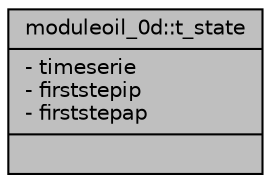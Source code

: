 digraph "moduleoil_0d::t_state"
{
 // LATEX_PDF_SIZE
  edge [fontname="Helvetica",fontsize="10",labelfontname="Helvetica",labelfontsize="10"];
  node [fontname="Helvetica",fontsize="10",shape=record];
  Node1 [label="{moduleoil_0d::t_state\n|- timeserie\l- firststepip\l- firststepap\l|}",height=0.2,width=0.4,color="black", fillcolor="grey75", style="filled", fontcolor="black",tooltip=" "];
}
